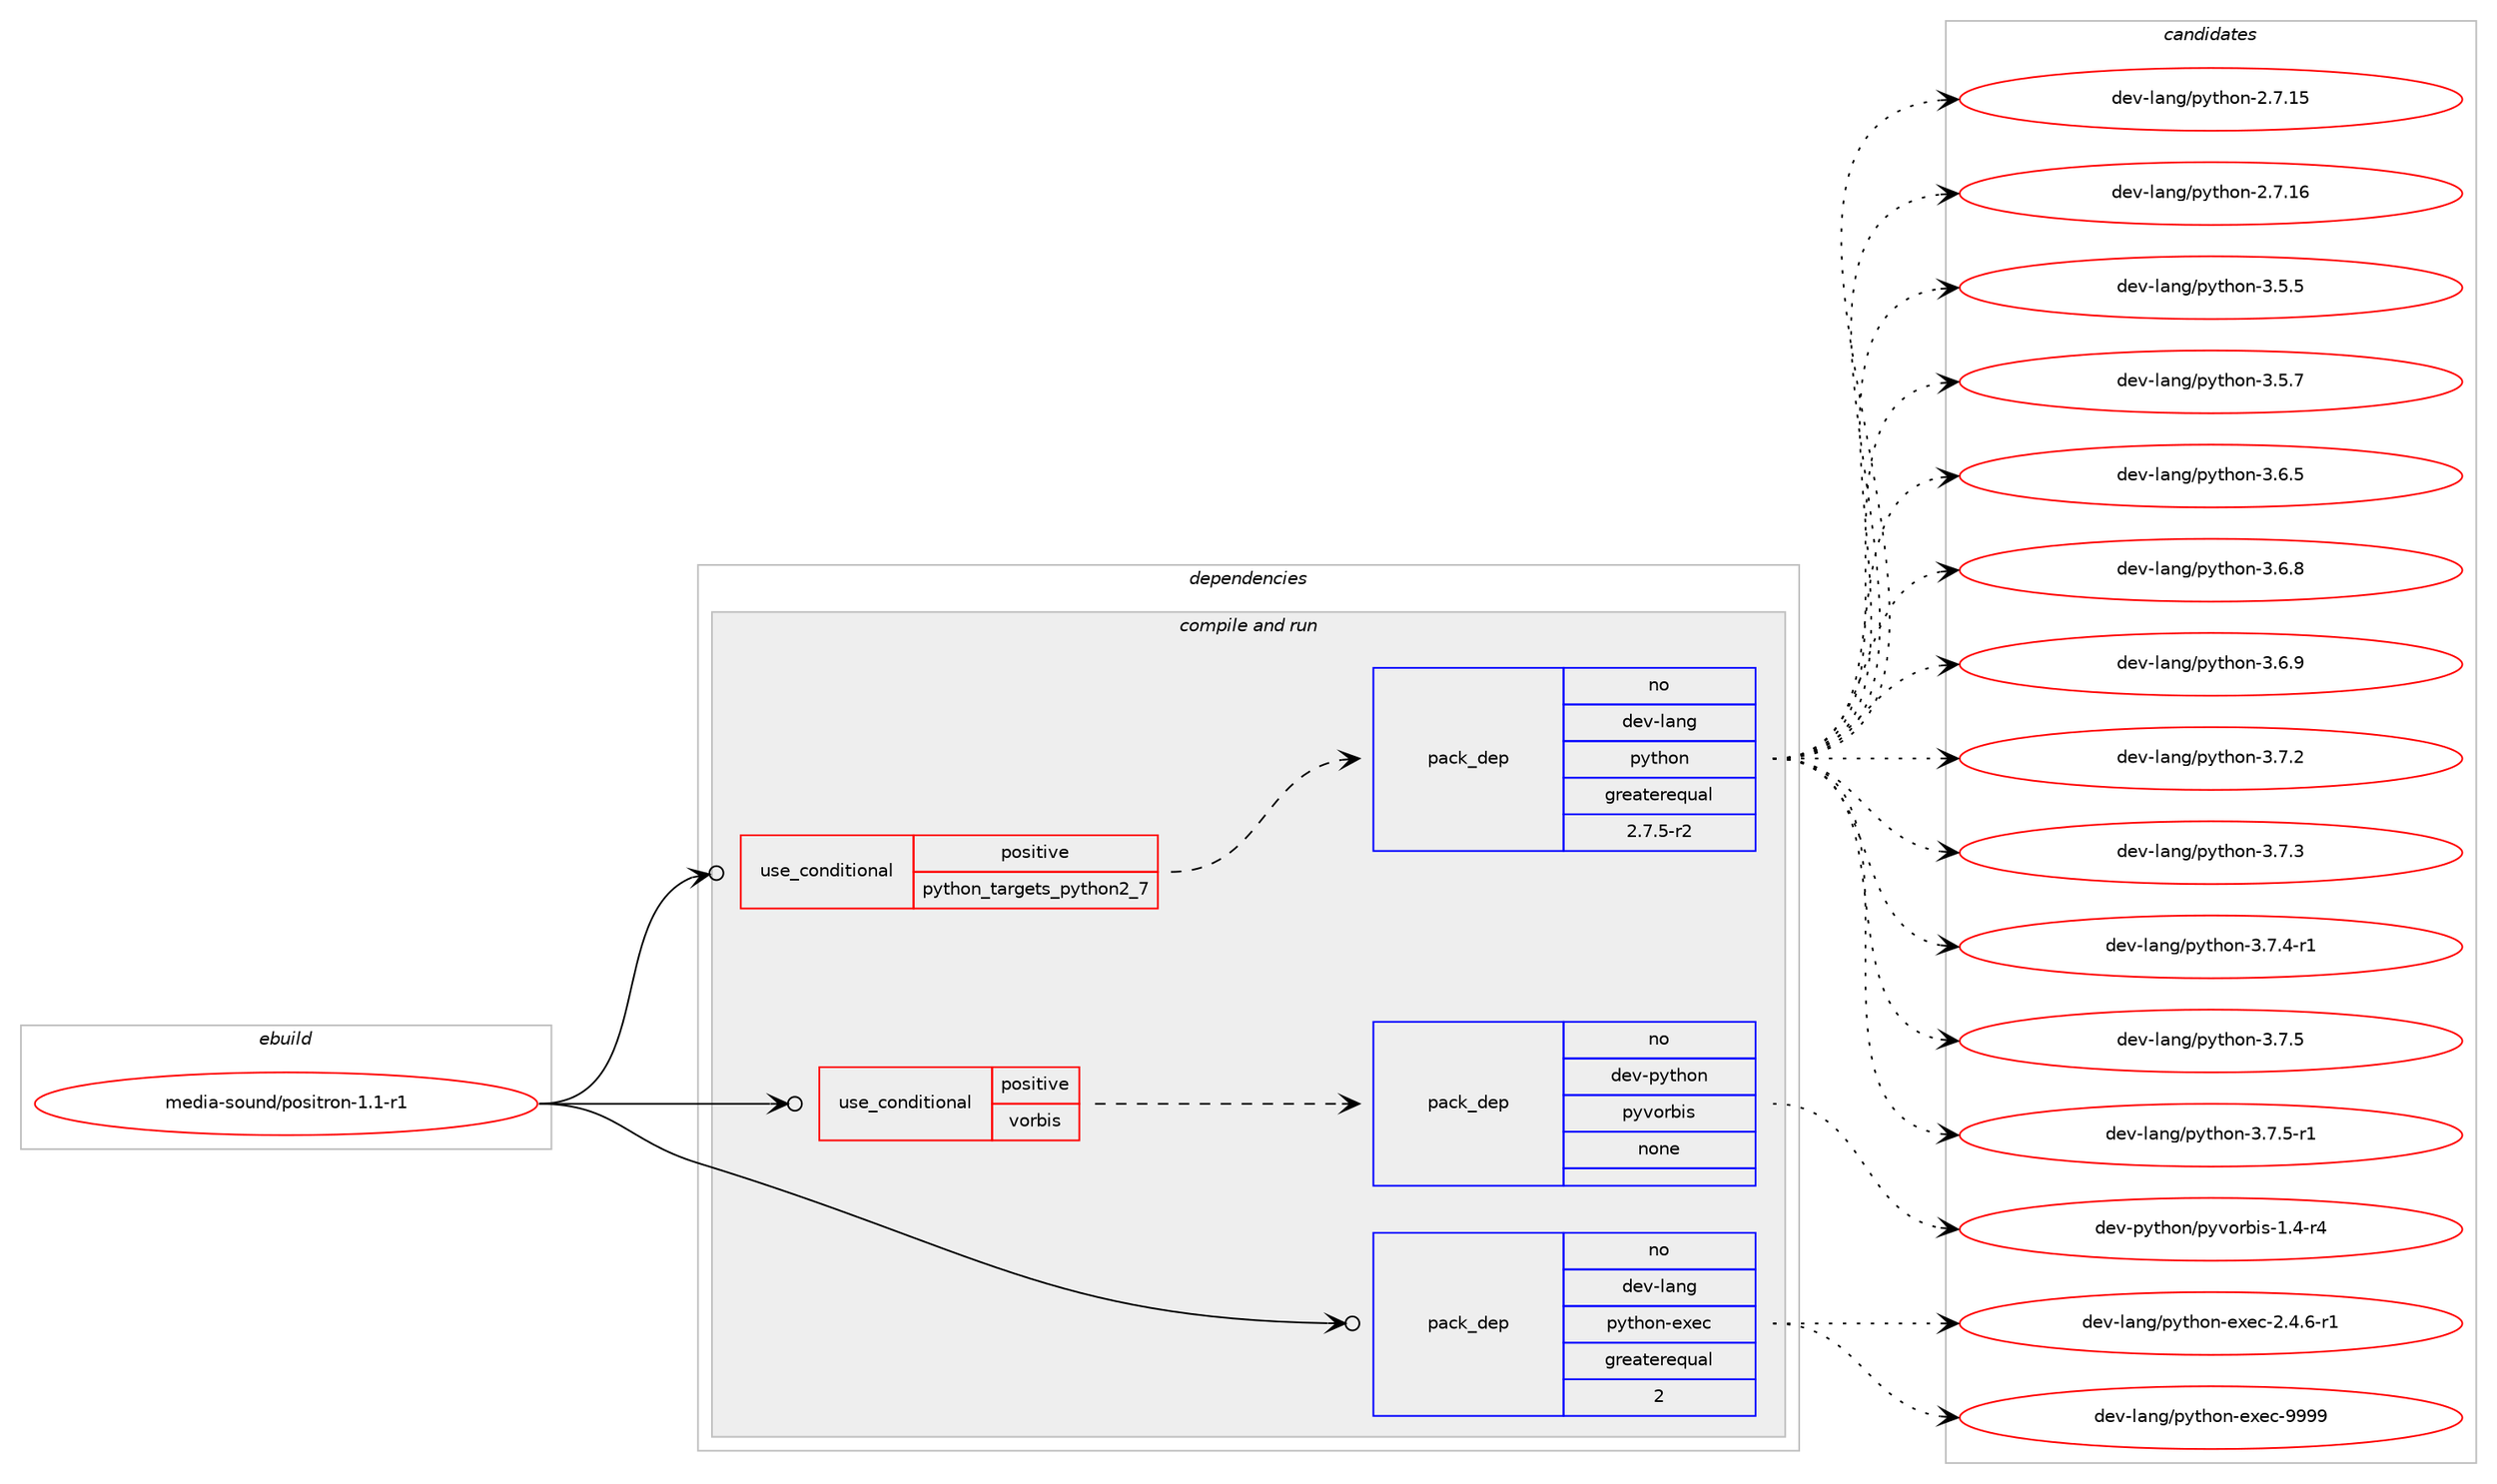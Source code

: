 digraph prolog {

# *************
# Graph options
# *************

newrank=true;
concentrate=true;
compound=true;
graph [rankdir=LR,fontname=Helvetica,fontsize=10,ranksep=1.5];#, ranksep=2.5, nodesep=0.2];
edge  [arrowhead=vee];
node  [fontname=Helvetica,fontsize=10];

# **********
# The ebuild
# **********

subgraph cluster_leftcol {
color=gray;
rank=same;
label=<<i>ebuild</i>>;
id [label="media-sound/positron-1.1-r1", color=red, width=4, href="../media-sound/positron-1.1-r1.svg"];
}

# ****************
# The dependencies
# ****************

subgraph cluster_midcol {
color=gray;
label=<<i>dependencies</i>>;
subgraph cluster_compile {
fillcolor="#eeeeee";
style=filled;
label=<<i>compile</i>>;
}
subgraph cluster_compileandrun {
fillcolor="#eeeeee";
style=filled;
label=<<i>compile and run</i>>;
subgraph cond194720 {
dependency802036 [label=<<TABLE BORDER="0" CELLBORDER="1" CELLSPACING="0" CELLPADDING="4"><TR><TD ROWSPAN="3" CELLPADDING="10">use_conditional</TD></TR><TR><TD>positive</TD></TR><TR><TD>python_targets_python2_7</TD></TR></TABLE>>, shape=none, color=red];
subgraph pack593298 {
dependency802037 [label=<<TABLE BORDER="0" CELLBORDER="1" CELLSPACING="0" CELLPADDING="4" WIDTH="220"><TR><TD ROWSPAN="6" CELLPADDING="30">pack_dep</TD></TR><TR><TD WIDTH="110">no</TD></TR><TR><TD>dev-lang</TD></TR><TR><TD>python</TD></TR><TR><TD>greaterequal</TD></TR><TR><TD>2.7.5-r2</TD></TR></TABLE>>, shape=none, color=blue];
}
dependency802036:e -> dependency802037:w [weight=20,style="dashed",arrowhead="vee"];
}
id:e -> dependency802036:w [weight=20,style="solid",arrowhead="odotvee"];
subgraph cond194721 {
dependency802038 [label=<<TABLE BORDER="0" CELLBORDER="1" CELLSPACING="0" CELLPADDING="4"><TR><TD ROWSPAN="3" CELLPADDING="10">use_conditional</TD></TR><TR><TD>positive</TD></TR><TR><TD>vorbis</TD></TR></TABLE>>, shape=none, color=red];
subgraph pack593299 {
dependency802039 [label=<<TABLE BORDER="0" CELLBORDER="1" CELLSPACING="0" CELLPADDING="4" WIDTH="220"><TR><TD ROWSPAN="6" CELLPADDING="30">pack_dep</TD></TR><TR><TD WIDTH="110">no</TD></TR><TR><TD>dev-python</TD></TR><TR><TD>pyvorbis</TD></TR><TR><TD>none</TD></TR><TR><TD></TD></TR></TABLE>>, shape=none, color=blue];
}
dependency802038:e -> dependency802039:w [weight=20,style="dashed",arrowhead="vee"];
}
id:e -> dependency802038:w [weight=20,style="solid",arrowhead="odotvee"];
subgraph pack593300 {
dependency802040 [label=<<TABLE BORDER="0" CELLBORDER="1" CELLSPACING="0" CELLPADDING="4" WIDTH="220"><TR><TD ROWSPAN="6" CELLPADDING="30">pack_dep</TD></TR><TR><TD WIDTH="110">no</TD></TR><TR><TD>dev-lang</TD></TR><TR><TD>python-exec</TD></TR><TR><TD>greaterequal</TD></TR><TR><TD>2</TD></TR></TABLE>>, shape=none, color=blue];
}
id:e -> dependency802040:w [weight=20,style="solid",arrowhead="odotvee"];
}
subgraph cluster_run {
fillcolor="#eeeeee";
style=filled;
label=<<i>run</i>>;
}
}

# **************
# The candidates
# **************

subgraph cluster_choices {
rank=same;
color=gray;
label=<<i>candidates</i>>;

subgraph choice593298 {
color=black;
nodesep=1;
choice10010111845108971101034711212111610411111045504655464953 [label="dev-lang/python-2.7.15", color=red, width=4,href="../dev-lang/python-2.7.15.svg"];
choice10010111845108971101034711212111610411111045504655464954 [label="dev-lang/python-2.7.16", color=red, width=4,href="../dev-lang/python-2.7.16.svg"];
choice100101118451089711010347112121116104111110455146534653 [label="dev-lang/python-3.5.5", color=red, width=4,href="../dev-lang/python-3.5.5.svg"];
choice100101118451089711010347112121116104111110455146534655 [label="dev-lang/python-3.5.7", color=red, width=4,href="../dev-lang/python-3.5.7.svg"];
choice100101118451089711010347112121116104111110455146544653 [label="dev-lang/python-3.6.5", color=red, width=4,href="../dev-lang/python-3.6.5.svg"];
choice100101118451089711010347112121116104111110455146544656 [label="dev-lang/python-3.6.8", color=red, width=4,href="../dev-lang/python-3.6.8.svg"];
choice100101118451089711010347112121116104111110455146544657 [label="dev-lang/python-3.6.9", color=red, width=4,href="../dev-lang/python-3.6.9.svg"];
choice100101118451089711010347112121116104111110455146554650 [label="dev-lang/python-3.7.2", color=red, width=4,href="../dev-lang/python-3.7.2.svg"];
choice100101118451089711010347112121116104111110455146554651 [label="dev-lang/python-3.7.3", color=red, width=4,href="../dev-lang/python-3.7.3.svg"];
choice1001011184510897110103471121211161041111104551465546524511449 [label="dev-lang/python-3.7.4-r1", color=red, width=4,href="../dev-lang/python-3.7.4-r1.svg"];
choice100101118451089711010347112121116104111110455146554653 [label="dev-lang/python-3.7.5", color=red, width=4,href="../dev-lang/python-3.7.5.svg"];
choice1001011184510897110103471121211161041111104551465546534511449 [label="dev-lang/python-3.7.5-r1", color=red, width=4,href="../dev-lang/python-3.7.5-r1.svg"];
dependency802037:e -> choice10010111845108971101034711212111610411111045504655464953:w [style=dotted,weight="100"];
dependency802037:e -> choice10010111845108971101034711212111610411111045504655464954:w [style=dotted,weight="100"];
dependency802037:e -> choice100101118451089711010347112121116104111110455146534653:w [style=dotted,weight="100"];
dependency802037:e -> choice100101118451089711010347112121116104111110455146534655:w [style=dotted,weight="100"];
dependency802037:e -> choice100101118451089711010347112121116104111110455146544653:w [style=dotted,weight="100"];
dependency802037:e -> choice100101118451089711010347112121116104111110455146544656:w [style=dotted,weight="100"];
dependency802037:e -> choice100101118451089711010347112121116104111110455146544657:w [style=dotted,weight="100"];
dependency802037:e -> choice100101118451089711010347112121116104111110455146554650:w [style=dotted,weight="100"];
dependency802037:e -> choice100101118451089711010347112121116104111110455146554651:w [style=dotted,weight="100"];
dependency802037:e -> choice1001011184510897110103471121211161041111104551465546524511449:w [style=dotted,weight="100"];
dependency802037:e -> choice100101118451089711010347112121116104111110455146554653:w [style=dotted,weight="100"];
dependency802037:e -> choice1001011184510897110103471121211161041111104551465546534511449:w [style=dotted,weight="100"];
}
subgraph choice593299 {
color=black;
nodesep=1;
choice100101118451121211161041111104711212111811111498105115454946524511452 [label="dev-python/pyvorbis-1.4-r4", color=red, width=4,href="../dev-python/pyvorbis-1.4-r4.svg"];
dependency802039:e -> choice100101118451121211161041111104711212111811111498105115454946524511452:w [style=dotted,weight="100"];
}
subgraph choice593300 {
color=black;
nodesep=1;
choice10010111845108971101034711212111610411111045101120101994550465246544511449 [label="dev-lang/python-exec-2.4.6-r1", color=red, width=4,href="../dev-lang/python-exec-2.4.6-r1.svg"];
choice10010111845108971101034711212111610411111045101120101994557575757 [label="dev-lang/python-exec-9999", color=red, width=4,href="../dev-lang/python-exec-9999.svg"];
dependency802040:e -> choice10010111845108971101034711212111610411111045101120101994550465246544511449:w [style=dotted,weight="100"];
dependency802040:e -> choice10010111845108971101034711212111610411111045101120101994557575757:w [style=dotted,weight="100"];
}
}

}
